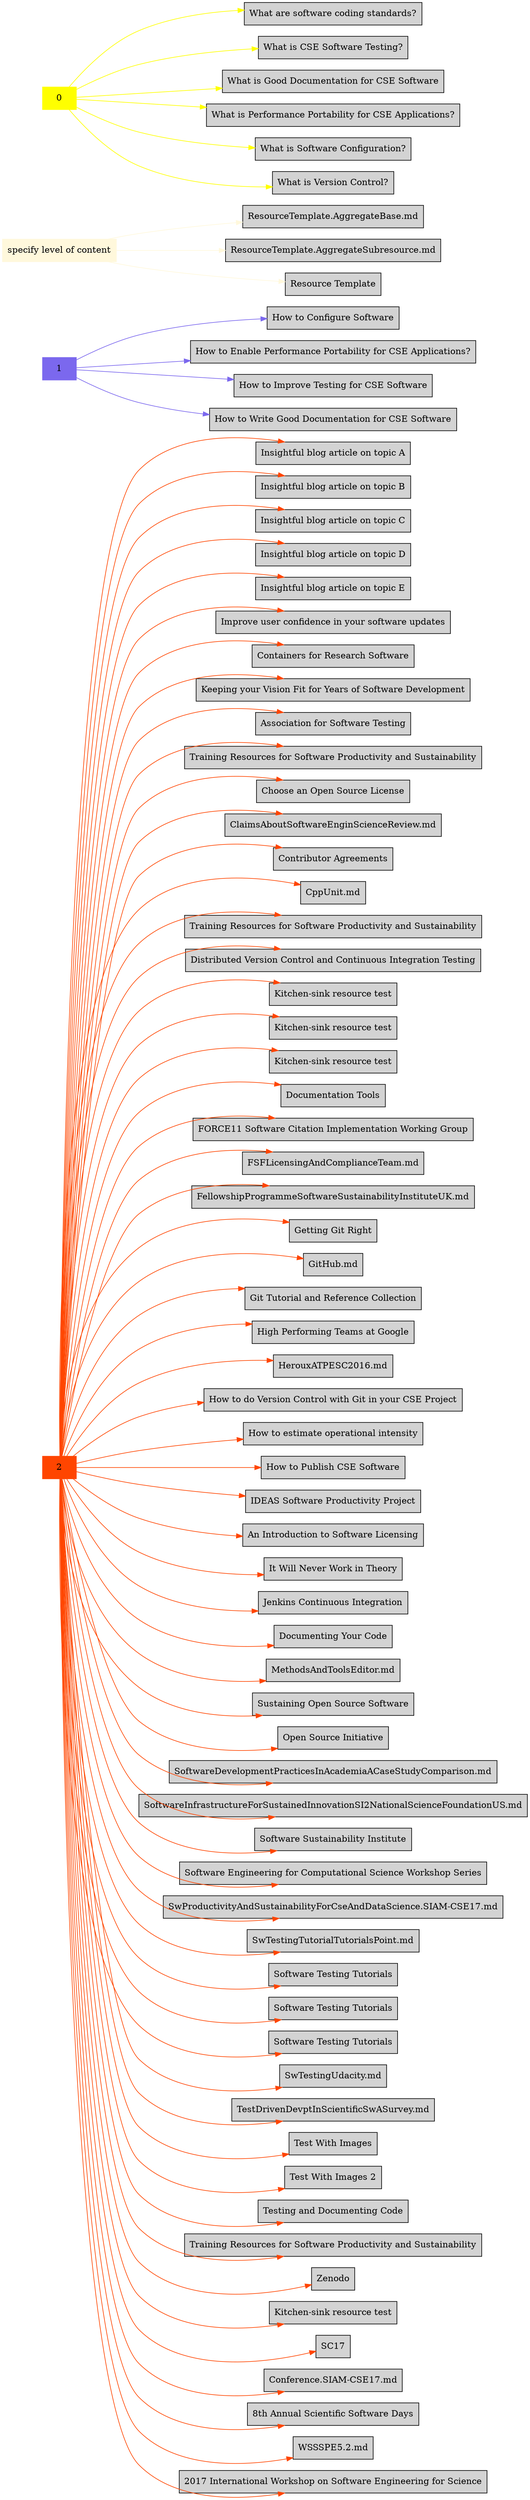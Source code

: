 digraph bettersoftware {
            rankdir = LR;
            ratio = fill;
            node [style=filled];
            node [shape = box];
"2" [color="orangered"];
"2" ->  "BlogArticleSkeletonA.md" [color="orangered"];
"BlogArticleSkeletonA.md" [label="Insightful blog article on topic A" URL="http://bss.parallactic.com/resources/insightful-blog-article-on-topic-a"]"2" ->  "BlogArticleSkeletonB.md" [color="orangered"];
"BlogArticleSkeletonB.md" [label="Insightful blog article on topic B" URL="http://bss.parallactic.com/resources/insightful-blog-article-on-topic-b"]"2" ->  "BlogArticleSkeletonC.md" [color="orangered"];
"BlogArticleSkeletonC.md" [label="Insightful blog article on topic C" URL="http://bss.parallactic.com/resources/insightful-blog-article-on-topic-c"]"2" ->  "BlogArticleSkeletonD.md" [color="orangered"];
"BlogArticleSkeletonD.md" [label="Insightful blog article on topic D" URL="http://bss.parallactic.com/resources/insightful-blog-article-on-topic-d"]"2" ->  "BlogArticleSkeletonE.md" [color="orangered"];
"BlogArticleSkeletonE.md" [label="Insightful blog article on topic E" URL="http://bss.parallactic.com/resources/insightful-blog-article-on-topic-e"]"2" ->  "ImproveUserConfidenceInSwUpdates.md" [color="orangered"];
"ImproveUserConfidenceInSwUpdates.md" [label="Improve user confidence in your software updates" URL="http://bss.parallactic.com/resources/improve-user-confidence-in-your-software-updates"]"2" ->  "ContainersForResearchSw.md" [color="orangered"];
"ContainersForResearchSw.md" [label="Containers for Research Software" URL="http://bss.parallactic.com/resources/containers-for-research-software"]"2" ->  "VisionFitnessForSoftwareProductivity.md" [color="orangered"];
"VisionFitnessForSoftwareProductivity.md" [label="Keeping your Vision Fit for Years of Software Development" URL="http://bss.parallactic.com/resources/keeping-your-vision-fit-for-years-of-software-development"]"2" ->  "AssociationForSoftwareTesting.md" [color="orangered"];
"AssociationForSoftwareTesting.md" [label="Association for Software Testing" URL="http://bss.parallactic.com/resources/association-for-software-testing"]"2" ->  "BestPracticesForHPCSwDevelopersWebinarSeries.md" [color="orangered"];
"BestPracticesForHPCSwDevelopersWebinarSeries.md" [label="Training Resources for Software Productivity and Sustainability" URL="http://bss.parallactic.com/resources/training-resources-for-software-productivity-and-sustainability"]"2" ->  "ChooseALicense.md" [color="orangered"];
"ChooseALicense.md" [label="Choose an Open Source License" URL="http://bss.parallactic.com/resources/choose-an-open-source-license"]"2" ->  "ClaimsAboutSoftwareEnginScienceReview.md" [color="orangered"];
"2" ->  "ContributorAgreements.md" [color="orangered"];
"ContributorAgreements.md" [label="Contributor Agreements" URL="http://bss.parallactic.com/resources/contributor-agreements"]"2" ->  "CppUnit.md" [color="orangered"];
"2" ->  "CseCollaborationThroughSoftwareImprovingProductivityAndSustainability.SIAM-CSE17.md" [color="orangered"];
"CseCollaborationThroughSoftwareImprovingProductivityAndSustainability.SIAM-CSE17.md" [label="Training Resources for Software Productivity and Sustainability" URL="http://bss.parallactic.com/resources/training-resources-for-software-productivity-and-sustainability"]"2" ->  "DistributedVersionControlAndContinuousIntegrationTesting.md" [color="orangered"];
"DistributedVersionControlAndContinuousIntegrationTesting.md" [label="Distributed Version Control and Continuous Integration Testing" URL="http://bss.parallactic.com/resources/distributed-version-control-and-continuous-integration-testing"]"2" ->  "DocumentationTools.Doxygen.md" [color="orangered"];
"DocumentationTools.Doxygen.md" [label="Kitchen-sink resource test" URL="http://bss.parallactic.com/resources/kitchen-sink-resource-test"]"2" ->  "DocumentationTools.ReadTheDocs.md" [color="orangered"];
"DocumentationTools.ReadTheDocs.md" [label="Kitchen-sink resource test" URL="http://bss.parallactic.com/resources/kitchen-sink-resource-test"]"2" ->  "DocumentationTools.Sphinx.md" [color="orangered"];
"DocumentationTools.Sphinx.md" [label="Kitchen-sink resource test" URL="http://bss.parallactic.com/resources/kitchen-sink-resource-test"]"2" ->  "DocumentationTools.md" [color="orangered"];
"DocumentationTools.md" [label="Documentation Tools" URL="http://bss.parallactic.com/resources/documentation-tools"]"2" ->  "FORCE11SoftwareCitationImplementationWorkingGroup.md" [color="orangered"];
"FORCE11SoftwareCitationImplementationWorkingGroup.md" [label="FORCE11 Software Citation Implementation Working Group" URL="http://bss.parallactic.com/resources/force11-software-citation-implementation-working-group"]"2" ->  "FSFLicensingAndComplianceTeam.md" [color="orangered"];
"2" ->  "FellowshipProgrammeSoftwareSustainabilityInstituteUK.md" [color="orangered"];
"2" ->  "GettingGitRight.md" [color="orangered"];
"GettingGitRight.md" [label="Getting Git Right" URL="http://bss.parallactic.com/resources/getting-git-right"]"2" ->  "GitHub.md" [color="orangered"];
"2" ->  "GitTutorialAndReferenceCollection.md" [color="orangered"];
"GitTutorialAndReferenceCollection.md" [label="Git Tutorial and Reference Collection" URL="http://bss.parallactic.com/resources/git-tutorial-and-reference-collection"]"2" ->  "GoogleHiPerfTeams.md" [color="orangered"];
"GoogleHiPerfTeams.md" [label="High Performing Teams at Google" URL="http://bss.parallactic.com/resources/high-performing-teams-at-google"]"2" ->  "HerouxATPESC2016.md" [color="orangered"];
"1" [color="mediumslateblue"];
"1" ->  "HowToConfigureSw.md" [color="mediumslateblue"];
"HowToConfigureSw.md" [label="How to Configure Software" URL="http://bss.parallactic.com/resources/how-to-configure-software"]"2" ->  "HowToDoVersionControlWithGitInYourCseProject.md" [color="orangered"];
"HowToDoVersionControlWithGitInYourCseProject.md" [label="How to do Version Control with Git in your CSE Project" URL="http://bss.parallactic.com/resources/how-to-do-version-control-with-git-in-your-cse-project"]"1" ->  "HowToEnablePerfPortabilityForCseApps.md" [color="mediumslateblue"];
"HowToEnablePerfPortabilityForCseApps.md" [label="How to Enable Performance Portability for CSE Applications?" URL="http://bss.parallactic.com/resources/how-to-enable-performance-portability-for-cse-applications?"]"2" ->  "HowToEstimateOperationalIntensity.md" [color="orangered"];
"HowToEstimateOperationalIntensity.md" [label="How to estimate operational intensity" URL="http://bss.parallactic.com/resources/how-to-estimate-operational-intensity"]"1" ->  "HowToImproveTestingForCseSw.md" [color="mediumslateblue"];
"HowToImproveTestingForCseSw.md" [label="How to Improve Testing for CSE Software" URL="http://bss.parallactic.com/resources/how-to-improve-testing-for-cse-software"]"2" ->  "HowToPublishCseSw.md" [color="orangered"];
"HowToPublishCseSw.md" [label="How to Publish CSE Software" URL="http://bss.parallactic.com/resources/how-to-publish-cse-software"]"1" ->  "HowToWriteGoodDocumentation.md" [color="mediumslateblue"];
"HowToWriteGoodDocumentation.md" [label="How to Write Good Documentation for CSE Software" URL="http://bss.parallactic.com/resources/how-to-write-good-documentation-for-cse-software"]"2" ->  "IDEASSoftwareProductivityProject.md" [color="orangered"];
"IDEASSoftwareProductivityProject.md" [label="IDEAS Software Productivity Project" URL="http://bss.parallactic.com/resources/ideas-software-productivity-project"]"2" ->  "IntroToSoftwareLicensing.md" [color="orangered"];
"IntroToSoftwareLicensing.md" [label="An Introduction to Software Licensing" URL="http://bss.parallactic.com/resources/an-introduction-to-software-licensing"]"2" ->  "ItWillNeverWorkInTheory.md" [color="orangered"];
"ItWillNeverWorkInTheory.md" [label="It Will Never Work in Theory" URL="http://bss.parallactic.com/resources/it-will-never-work-in-theory"]"2" ->  "JenkinsCI.md" [color="orangered"];
"JenkinsCI.md" [label="Jenkins Continuous Integration" URL="http://bss.parallactic.com/resources/jenkins-continuous-integration"]"2" ->  "KlinvexATPESC2016.md" [color="orangered"];
"KlinvexATPESC2016.md" [label="Documenting Your Code" URL="http://bss.parallactic.com/resources/documenting-your-code"]"2" ->  "MethodsAndToolsEditor.md" [color="orangered"];
"2" ->  "OSSSustainabilityResources.md" [color="orangered"];
"OSSSustainabilityResources.md" [label="Sustaining Open Source Software" URL="http://bss.parallactic.com/resources/sustaining-open-source-software"]"2" ->  "OpenSourceInitiative.md" [color="orangered"];
"OpenSourceInitiative.md" [label="Open Source Initiative" URL="http://bss.parallactic.com/resources/open-source-initiative"]"specify level of content" [color="cornsilk"];
"specify level of content" ->  "ResourceTemplate.AggregateBase.md" [color="cornsilk"];
"specify level of content" ->  "ResourceTemplate.AggregateSubresource.md" [color="cornsilk"];
"specify level of content" ->  "ResourceTemplate.Basic.md" [color="cornsilk"];
"ResourceTemplate.Basic.md" [label="Resource Template" URL="http://bss.parallactic.com/resources/resource-template"]"2" ->  "SoftwareDevelopmentPracticesInAcademiaACaseStudyComparison.md" [color="orangered"];
"2" ->  "SoftwareInfrastructureForSustainedInnovationSI2NationalScienceFoundationUS.md" [color="orangered"];
"2" ->  "SoftwareSustainabilityInstitute.md" [color="orangered"];
"SoftwareSustainabilityInstitute.md" [label="Software Sustainability Institute" URL="http://bss.parallactic.com/resources/software-sustainability-institute"]"2" ->  "SwEngForComputationalScienceWorkshopSeries.md" [color="orangered"];
"SwEngForComputationalScienceWorkshopSeries.md" [label="Software Engineering for Computational Science Workshop Series" URL="http://bss.parallactic.com/resources/software-engineering-for-computational-science-workshop-series"]"2" ->  "SwProductivityAndSustainabilityForCseAndDataScience.SIAM-CSE17.md" [color="orangered"];
"2" ->  "SwTestingTutorialTutorialsPoint.md" [color="orangered"];
"2" ->  "SwTestingTutorials.Cse.md" [color="orangered"];
"SwTestingTutorials.Cse.md" [label="Software Testing Tutorials" URL="http://bss.parallactic.com/resources/software-testing-tutorials"]"2" ->  "SwTestingTutorials.General.md" [color="orangered"];
"SwTestingTutorials.General.md" [label="Software Testing Tutorials" URL="http://bss.parallactic.com/resources/software-testing-tutorials"]"2" ->  "SwTestingTutorials.md" [color="orangered"];
"SwTestingTutorials.md" [label="Software Testing Tutorials" URL="http://bss.parallactic.com/resources/software-testing-tutorials"]"2" ->  "SwTestingUdacity.md" [color="orangered"];
"2" ->  "TestDrivenDevptInScientificSwASurvey.md" [color="orangered"];
"2" ->  "TestImages.md" [color="orangered"];
"TestImages.md" [label="Test With Images" URL="http://bss.parallactic.com/resources/test-with-images"]"2" ->  "TestImages2.md" [color="orangered"];
"TestImages2.md" [label="Test With Images 2" URL="http://bss.parallactic.com/resources/test-with-images-2"]"2" ->  "TestingAndDocumentingCode.md" [color="orangered"];
"TestingAndDocumentingCode.md" [label="Testing and Documenting Code" URL="http://bss.parallactic.com/resources/testing-and-documenting-code"]"2" ->  "Training.ProductivityAndSustainability.md" [color="orangered"];
"Training.ProductivityAndSustainability.md" [label="Training Resources for Software Productivity and Sustainability" URL="http://bss.parallactic.com/resources/training-resources-for-software-productivity-and-sustainability"]"0" [color="yellow"];
"0" ->  "WhatAreSwCodingStandards.md" [color="yellow"];
"WhatAreSwCodingStandards.md" [label="What are software coding standards?" URL="http://bss.parallactic.com/resources/what-are-software-coding-standards?"]"0" ->  "WhatIsCseSwTesting.md" [color="yellow"];
"WhatIsCseSwTesting.md" [label="What is CSE Software Testing?" URL="http://bss.parallactic.com/resources/what-is-cse-software-testing?"]"0" ->  "WhatIsGoodDocumentation.md" [color="yellow"];
"WhatIsGoodDocumentation.md" [label="What is Good Documentation for CSE Software" URL="http://bss.parallactic.com/resources/what-is-good-documentation-for-cse-software"]"0" ->  "WhatIsPerfPortabilityForCseApps.md" [color="yellow"];
"WhatIsPerfPortabilityForCseApps.md" [label="What is Performance Portability for CSE Applications?" URL="http://bss.parallactic.com/resources/what-is-performance-portability-for-cse-applications?"]"0" ->  "WhatIsSwConfiguration.md" [color="yellow"];
"WhatIsSwConfiguration.md" [label="What is Software Configuration?" URL="http://bss.parallactic.com/resources/what-is-software-configuration?"]"0" ->  "WhatIsVersionControl.md" [color="yellow"];
"WhatIsVersionControl.md" [label="What is Version Control?" URL="http://bss.parallactic.com/resources/what-is-version-control?"]"2" ->  "Zenodo.md" [color="orangered"];
"Zenodo.md" [label="Zenodo" URL="http://bss.parallactic.com/resources/zenodo"]"2" ->  "kitchen-sink-TEST.md" [color="orangered"];
"kitchen-sink-TEST.md" [label="Kitchen-sink resource test" URL="http://bss.parallactic.com/resources/kitchen-sink-resource-test"]"2" ->  "Conference.SC17.md" [color="orangered"];
"Conference.SC17.md" [label="SC17" URL="http://bss.parallactic.com/resources/sc17"]"2" ->  "Conference.SIAM-CSE17.md" [color="orangered"];
"2" ->  "Conference.ScientificSoftwareDays17.md" [color="orangered"];
"Conference.ScientificSoftwareDays17.md" [label="8th Annual Scientific Software Days" URL="http://bss.parallactic.com/resources/8th-annual-scientific-software-days"]"2" ->  "WSSSPE5.2.md" [color="orangered"];
"2" ->  "Workshop.SE4Science17.md" [color="orangered"];
"Workshop.SE4Science17.md" [label="2017 International Workshop on Software Engineering for Science" URL="http://bss.parallactic.com/resources/2017-international-workshop-on-software-engineering-for-science"]}